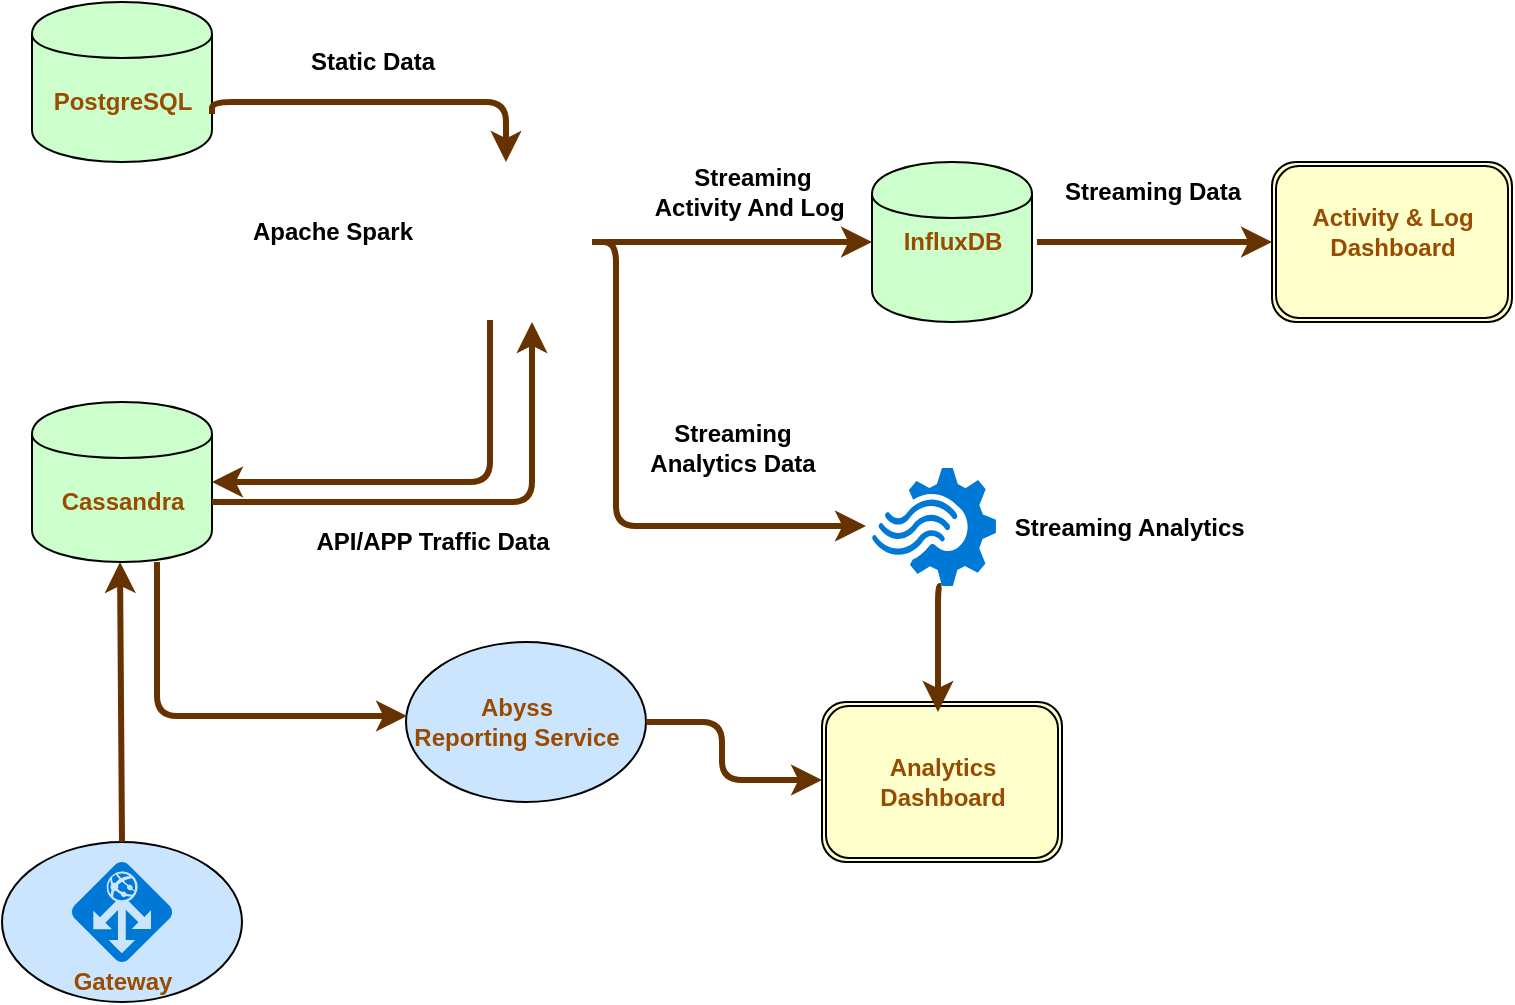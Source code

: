 <mxfile version="10.6.3" type="github"><diagram id="4YPq7jAU_RonNDUwSoTY" name="Page-1"><mxGraphModel dx="1007" dy="596" grid="1" gridSize="10" guides="1" tooltips="1" connect="1" arrows="1" fold="1" page="1" pageScale="1" pageWidth="1169" pageHeight="827" math="0" shadow="0"><root><mxCell id="0"/><mxCell id="1" parent="0"/><mxCell id="5IF7JxfaSc42VNyKmBNF-5" value="" style="shape=cylinder;whiteSpace=wrap;html=1;boundedLbl=1;backgroundOutline=1;fillColor=#CCFFCC;" parent="1" vertex="1"><mxGeometry x="463" y="160" width="80" height="80" as="geometry"/></mxCell><mxCell id="5IF7JxfaSc42VNyKmBNF-6" value="" style="shape=cylinder;whiteSpace=wrap;html=1;boundedLbl=1;backgroundOutline=1;fillColor=#CCFFCC;" parent="1" vertex="1"><mxGeometry x="43" y="80" width="90" height="80" as="geometry"/></mxCell><mxCell id="5IF7JxfaSc42VNyKmBNF-7" value="" style="shape=cylinder;whiteSpace=wrap;html=1;boundedLbl=1;backgroundOutline=1;fillColor=#CCFFCC;" parent="1" vertex="1"><mxGeometry x="43" y="280" width="90" height="80" as="geometry"/></mxCell><mxCell id="5IF7JxfaSc42VNyKmBNF-10" value="" style="edgeStyle=segmentEdgeStyle;endArrow=classic;html=1;entryX=0.5;entryY=1;entryDx=0;entryDy=0;exitX=1;exitY=0.625;exitDx=0;exitDy=0;exitPerimeter=0;strokeWidth=3;strokeColor=#663300;" parent="1" source="5IF7JxfaSc42VNyKmBNF-7" edge="1"><mxGeometry width="50" height="50" relative="1" as="geometry"><mxPoint x="73" y="430" as="sourcePoint"/><mxPoint x="293" y="240" as="targetPoint"/><Array as="points"><mxPoint x="293" y="330"/></Array></mxGeometry></mxCell><mxCell id="5IF7JxfaSc42VNyKmBNF-11" value="" style="edgeStyle=segmentEdgeStyle;endArrow=classic;html=1;entryX=1;entryY=0.5;entryDx=0;entryDy=0;fillColor=#ffe6cc;strokeColor=#663300;strokeWidth=3;exitX=0.325;exitY=0.988;exitDx=0;exitDy=0;exitPerimeter=0;" parent="1" target="5IF7JxfaSc42VNyKmBNF-7" edge="1"><mxGeometry width="50" height="50" relative="1" as="geometry"><mxPoint x="272" y="239" as="sourcePoint"/><mxPoint x="123" y="380" as="targetPoint"/><Array as="points"><mxPoint x="272" y="320"/></Array></mxGeometry></mxCell><mxCell id="5IF7JxfaSc42VNyKmBNF-13" value="Cassandra" style="text;html=1;resizable=0;autosize=1;align=center;verticalAlign=middle;points=[];fillColor=none;strokeColor=none;rounded=0;fontStyle=1;fontColor=#994C00;" parent="1" vertex="1"><mxGeometry x="48" y="320" width="80" height="20" as="geometry"/></mxCell><mxCell id="5IF7JxfaSc42VNyKmBNF-14" value="PostgreSQL" style="text;html=1;resizable=0;autosize=1;align=center;verticalAlign=middle;points=[];fillColor=none;strokeColor=none;rounded=0;fontColor=#994C00;fontStyle=1" parent="1" vertex="1"><mxGeometry x="43" y="120" width="90" height="20" as="geometry"/></mxCell><mxCell id="5IF7JxfaSc42VNyKmBNF-16" value="" style="edgeStyle=segmentEdgeStyle;endArrow=classic;html=1;strokeWidth=3;exitX=1;exitY=0.7;exitDx=0;exitDy=0;entryX=0.392;entryY=0;entryDx=0;entryDy=0;entryPerimeter=0;strokeColor=#663300;" parent="1" source="5IF7JxfaSc42VNyKmBNF-6" edge="1"><mxGeometry width="50" height="50" relative="1" as="geometry"><mxPoint x="133" y="186" as="sourcePoint"/><mxPoint x="280" y="160" as="targetPoint"/><Array as="points"><mxPoint x="133" y="130"/><mxPoint x="280" y="130"/></Array></mxGeometry></mxCell><mxCell id="5IF7JxfaSc42VNyKmBNF-21" value="" style="edgeStyle=segmentEdgeStyle;endArrow=classic;html=1;strokeWidth=3;strokeColor=#663300;" parent="1" edge="1"><mxGeometry width="50" height="50" relative="1" as="geometry"><mxPoint x="330" y="200" as="sourcePoint"/><mxPoint x="463" y="200" as="targetPoint"/><Array as="points"><mxPoint x="413" y="200"/></Array></mxGeometry></mxCell><mxCell id="5IF7JxfaSc42VNyKmBNF-22" value="InfluxDB" style="text;html=1;resizable=0;autosize=1;align=center;verticalAlign=middle;points=[];fillColor=none;strokeColor=none;rounded=0;fontColor=#994C00;fontStyle=1" parent="1" vertex="1"><mxGeometry x="468" y="190" width="70" height="20" as="geometry"/></mxCell><mxCell id="5IF7JxfaSc42VNyKmBNF-23" value="" style="shape=ext;double=1;rounded=1;whiteSpace=wrap;html=1;fontColor=#994C00;fillColor=#FFFFCC;" parent="1" vertex="1"><mxGeometry x="663" y="160" width="120" height="80" as="geometry"/></mxCell><mxCell id="5IF7JxfaSc42VNyKmBNF-25" value="Activity &amp;amp; Log&lt;br&gt;Dashboard" style="text;html=1;resizable=0;autosize=1;align=center;verticalAlign=middle;points=[];fillColor=none;strokeColor=none;rounded=0;fontColor=#994C00;fontStyle=1" parent="1" vertex="1"><mxGeometry x="678" y="180" width="90" height="30" as="geometry"/></mxCell><mxCell id="5IF7JxfaSc42VNyKmBNF-26" value="Static Data" style="text;html=1;resizable=0;autosize=1;align=center;verticalAlign=middle;points=[];fillColor=#ffffff;strokeColor=none;rounded=0;labelBackgroundColor=#FFFFFF;fontColor=#000000;fontStyle=1" parent="1" vertex="1"><mxGeometry x="173" y="100" width="80" height="20" as="geometry"/></mxCell><mxCell id="5IF7JxfaSc42VNyKmBNF-27" value="API/APP Traffic Data" style="text;html=1;resizable=0;autosize=1;align=center;verticalAlign=middle;points=[];fillColor=#ffffff;strokeColor=none;rounded=0;labelBackgroundColor=#FFFFFF;fontColor=#000000;fontStyle=1" parent="1" vertex="1"><mxGeometry x="168" y="340" width="150" height="20" as="geometry"/></mxCell><mxCell id="5IF7JxfaSc42VNyKmBNF-28" value="Streaming Data" style="text;html=1;resizable=0;autosize=1;align=center;verticalAlign=middle;points=[];fillColor=#ffffff;strokeColor=none;rounded=0;labelBackgroundColor=#FFFFFF;fontColor=#000000;fontStyle=1" parent="1" vertex="1"><mxGeometry x="548" y="165" width="110" height="20" as="geometry"/></mxCell><mxCell id="5IF7JxfaSc42VNyKmBNF-29" value="Streaming&lt;br&gt;Activity And Log&amp;nbsp;" style="text;html=1;resizable=0;autosize=1;align=center;verticalAlign=middle;points=[];fillColor=#ffffff;strokeColor=none;rounded=0;labelBackgroundColor=#FFFFFF;fontColor=#000000;fontStyle=1" parent="1" vertex="1"><mxGeometry x="353" y="160" width="100" height="30" as="geometry"/></mxCell><mxCell id="5IF7JxfaSc42VNyKmBNF-31" value="" style="edgeStyle=segmentEdgeStyle;endArrow=classic;html=1;strokeWidth=3;strokeColor=#663300;entryX=0;entryY=0.5;entryDx=0;entryDy=0;" parent="1" target="5IF7JxfaSc42VNyKmBNF-23" edge="1"><mxGeometry width="50" height="50" relative="1" as="geometry"><mxPoint x="545.5" y="200" as="sourcePoint"/><mxPoint x="655.5" y="200" as="targetPoint"/><Array as="points"/></mxGeometry></mxCell><mxCell id="pApQR6HWH8Sn_zlURSfd-1" value="" style="shape=ext;double=1;rounded=1;whiteSpace=wrap;html=1;fontColor=#994C00;fillColor=#FFFFCC;" vertex="1" parent="1"><mxGeometry x="438" y="430" width="120" height="80" as="geometry"/></mxCell><mxCell id="pApQR6HWH8Sn_zlURSfd-2" value="Analytics &lt;br&gt;Dashboard" style="text;html=1;resizable=0;autosize=1;align=center;verticalAlign=middle;points=[];fillColor=none;strokeColor=none;rounded=0;fontColor=#994C00;fontStyle=1" vertex="1" parent="1"><mxGeometry x="463" y="455" width="70" height="30" as="geometry"/></mxCell><mxCell id="pApQR6HWH8Sn_zlURSfd-4" value="Streaming&lt;br&gt;Analytics Data" style="text;html=1;resizable=0;autosize=1;align=center;verticalAlign=middle;points=[];fillColor=#ffffff;strokeColor=none;rounded=0;labelBackgroundColor=#FFFFFF;fontColor=#000000;fontStyle=1" vertex="1" parent="1"><mxGeometry x="343" y="287.5" width="100" height="30" as="geometry"/></mxCell><mxCell id="pApQR6HWH8Sn_zlURSfd-8" value="" style="edgeStyle=segmentEdgeStyle;endArrow=classic;html=1;strokeWidth=3;strokeColor=#663300;" edge="1" parent="1" source="pApQR6HWH8Sn_zlURSfd-27"><mxGeometry width="50" height="50" relative="1" as="geometry"><mxPoint x="335" y="228" as="sourcePoint"/><mxPoint x="460" y="342" as="targetPoint"/><Array as="points"><mxPoint x="335" y="200"/><mxPoint x="335" y="342"/></Array></mxGeometry></mxCell><mxCell id="pApQR6HWH8Sn_zlURSfd-9" value="" style="edgeStyle=segmentEdgeStyle;endArrow=classic;html=1;strokeWidth=3;strokeColor=#663300;exitX=0.56;exitY=1;exitDx=0;exitDy=0;exitPerimeter=0;" edge="1" parent="1" source="pApQR6HWH8Sn_zlURSfd-21"><mxGeometry width="50" height="50" relative="1" as="geometry"><mxPoint x="496" y="380" as="sourcePoint"/><mxPoint x="496" y="435" as="targetPoint"/><Array as="points"/></mxGeometry></mxCell><mxCell id="pApQR6HWH8Sn_zlURSfd-12" value="" style="ellipse;whiteSpace=wrap;html=1;fontColor=#66B2FF;labelBackgroundColor=#007FFF;fillColor=#CCE5FF;" vertex="1" parent="1"><mxGeometry x="230" y="400" width="120" height="80" as="geometry"/></mxCell><mxCell id="pApQR6HWH8Sn_zlURSfd-13" value="Abyss&lt;br&gt;Reporting Service" style="text;html=1;resizable=0;autosize=1;align=center;verticalAlign=middle;points=[];fillColor=none;strokeColor=none;rounded=0;fontColor=#994C00;fontStyle=1" vertex="1" parent="1"><mxGeometry x="230" y="425" width="110" height="30" as="geometry"/></mxCell><mxCell id="pApQR6HWH8Sn_zlURSfd-14" value="" style="ellipse;whiteSpace=wrap;html=1;fontColor=#66B2FF;labelBackgroundColor=#007FFF;fillColor=#CCE5FF;" vertex="1" parent="1"><mxGeometry x="28" y="500" width="120" height="80" as="geometry"/></mxCell><mxCell id="pApQR6HWH8Sn_zlURSfd-17" value="Gateway" style="text;html=1;resizable=0;autosize=1;align=center;verticalAlign=middle;points=[];fillColor=none;strokeColor=none;rounded=0;fontColor=#994C00;fontStyle=1" vertex="1" parent="1"><mxGeometry x="58" y="560" width="60" height="20" as="geometry"/></mxCell><mxCell id="pApQR6HWH8Sn_zlURSfd-19" value="" style="shadow=0;dashed=0;html=1;strokeColor=none;labelPosition=center;verticalLabelPosition=bottom;verticalAlign=top;align=center;shape=mxgraph.mscae.cloud.application_gateway;fillColor=#0079D6;" vertex="1" parent="1"><mxGeometry x="63" y="510" width="50" height="50" as="geometry"/></mxCell><mxCell id="pApQR6HWH8Sn_zlURSfd-21" value="" style="shadow=0;dashed=0;html=1;strokeColor=none;labelPosition=center;verticalLabelPosition=bottom;verticalAlign=top;align=center;shape=mxgraph.mscae.cloud.stream_analytics;fillColor=#0079D6;" vertex="1" parent="1"><mxGeometry x="463" y="313" width="62" height="59" as="geometry"/></mxCell><mxCell id="pApQR6HWH8Sn_zlURSfd-22" value="" style="edgeStyle=segmentEdgeStyle;endArrow=classic;html=1;strokeWidth=3;strokeColor=#663300;exitX=1;exitY=1;exitDx=0;exitDy=0;" edge="1" parent="1"><mxGeometry width="50" height="50" relative="1" as="geometry"><mxPoint x="105.5" y="360" as="sourcePoint"/><mxPoint x="230.5" y="437" as="targetPoint"/><Array as="points"><mxPoint x="105.5" y="437"/><mxPoint x="230.5" y="437"/></Array></mxGeometry></mxCell><mxCell id="pApQR6HWH8Sn_zlURSfd-24" value="" style="edgeStyle=segmentEdgeStyle;endArrow=classic;html=1;strokeWidth=3;strokeColor=#663300;" edge="1" parent="1"><mxGeometry width="50" height="50" relative="1" as="geometry"><mxPoint x="350" y="440" as="sourcePoint"/><mxPoint x="438" y="469" as="targetPoint"/><Array as="points"><mxPoint x="388" y="440"/><mxPoint x="388" y="469"/></Array></mxGeometry></mxCell><mxCell id="pApQR6HWH8Sn_zlURSfd-26" value="" style="endArrow=classic;html=1;exitX=0.5;exitY=0;exitDx=0;exitDy=0;strokeColor=#663300;strokeWidth=3;" edge="1" parent="1" source="pApQR6HWH8Sn_zlURSfd-14"><mxGeometry width="50" height="50" relative="1" as="geometry"><mxPoint x="87" y="440" as="sourcePoint"/><mxPoint x="87" y="360" as="targetPoint"/></mxGeometry></mxCell><mxCell id="pApQR6HWH8Sn_zlURSfd-27" value="" style="shape=image;html=1;verticalAlign=top;verticalLabelPosition=bottom;labelBackgroundColor=#ffffff;imageAspect=0;aspect=fixed;image=https://cdn3.iconfinder.com/data/icons/snowish/128x128/apps/apacheconf.png" vertex="1" parent="1"><mxGeometry x="243" y="160" width="80" height="80" as="geometry"/></mxCell><mxCell id="pApQR6HWH8Sn_zlURSfd-28" value="Apache Spark" style="text;html=1;resizable=0;autosize=1;align=center;verticalAlign=middle;points=[];fillColor=#ffffff;strokeColor=none;rounded=0;labelBackgroundColor=#FFFFFF;fontColor=#000000;fontStyle=1" vertex="1" parent="1"><mxGeometry x="148" y="185" width="90" height="20" as="geometry"/></mxCell><mxCell id="pApQR6HWH8Sn_zlURSfd-29" value="Streaming Analytics&amp;nbsp;" style="text;html=1;resizable=0;autosize=1;align=center;verticalAlign=middle;points=[];fillColor=#ffffff;strokeColor=none;rounded=0;labelBackgroundColor=#FFFFFF;fontColor=#000000;fontStyle=1" vertex="1" parent="1"><mxGeometry x="533" y="332.5" width="120" height="20" as="geometry"/></mxCell></root></mxGraphModel></diagram></mxfile>